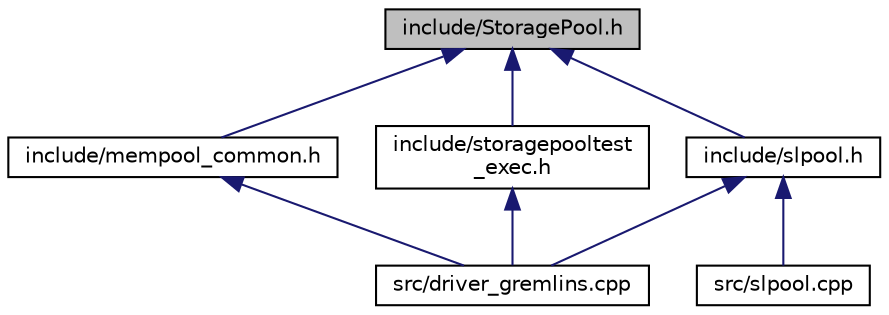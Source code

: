 digraph "include/StoragePool.h"
{
  edge [fontname="Helvetica",fontsize="10",labelfontname="Helvetica",labelfontsize="10"];
  node [fontname="Helvetica",fontsize="10",shape=record];
  Node2 [label="include/StoragePool.h",height=0.2,width=0.4,color="black", fillcolor="grey75", style="filled", fontcolor="black"];
  Node2 -> Node3 [dir="back",color="midnightblue",fontsize="10",style="solid",fontname="Helvetica"];
  Node3 [label="include/mempool_common.h",height=0.2,width=0.4,color="black", fillcolor="white", style="filled",URL="$d3/d1e/mempool__common_8h.html"];
  Node3 -> Node4 [dir="back",color="midnightblue",fontsize="10",style="solid",fontname="Helvetica"];
  Node4 [label="src/driver_gremlins.cpp",height=0.2,width=0.4,color="black", fillcolor="white", style="filled",URL="$de/d48/driver__gremlins_8cpp.html"];
  Node2 -> Node5 [dir="back",color="midnightblue",fontsize="10",style="solid",fontname="Helvetica"];
  Node5 [label="include/slpool.h",height=0.2,width=0.4,color="black", fillcolor="white", style="filled",URL="$d6/d94/slpool_8h.html"];
  Node5 -> Node4 [dir="back",color="midnightblue",fontsize="10",style="solid",fontname="Helvetica"];
  Node5 -> Node6 [dir="back",color="midnightblue",fontsize="10",style="solid",fontname="Helvetica"];
  Node6 [label="src/slpool.cpp",height=0.2,width=0.4,color="black", fillcolor="white", style="filled",URL="$d4/dc6/slpool_8cpp.html"];
  Node2 -> Node7 [dir="back",color="midnightblue",fontsize="10",style="solid",fontname="Helvetica"];
  Node7 [label="include/storagepooltest\l_exec.h",height=0.2,width=0.4,color="black", fillcolor="white", style="filled",URL="$db/da6/storagepooltest__exec_8h.html"];
  Node7 -> Node4 [dir="back",color="midnightblue",fontsize="10",style="solid",fontname="Helvetica"];
}
